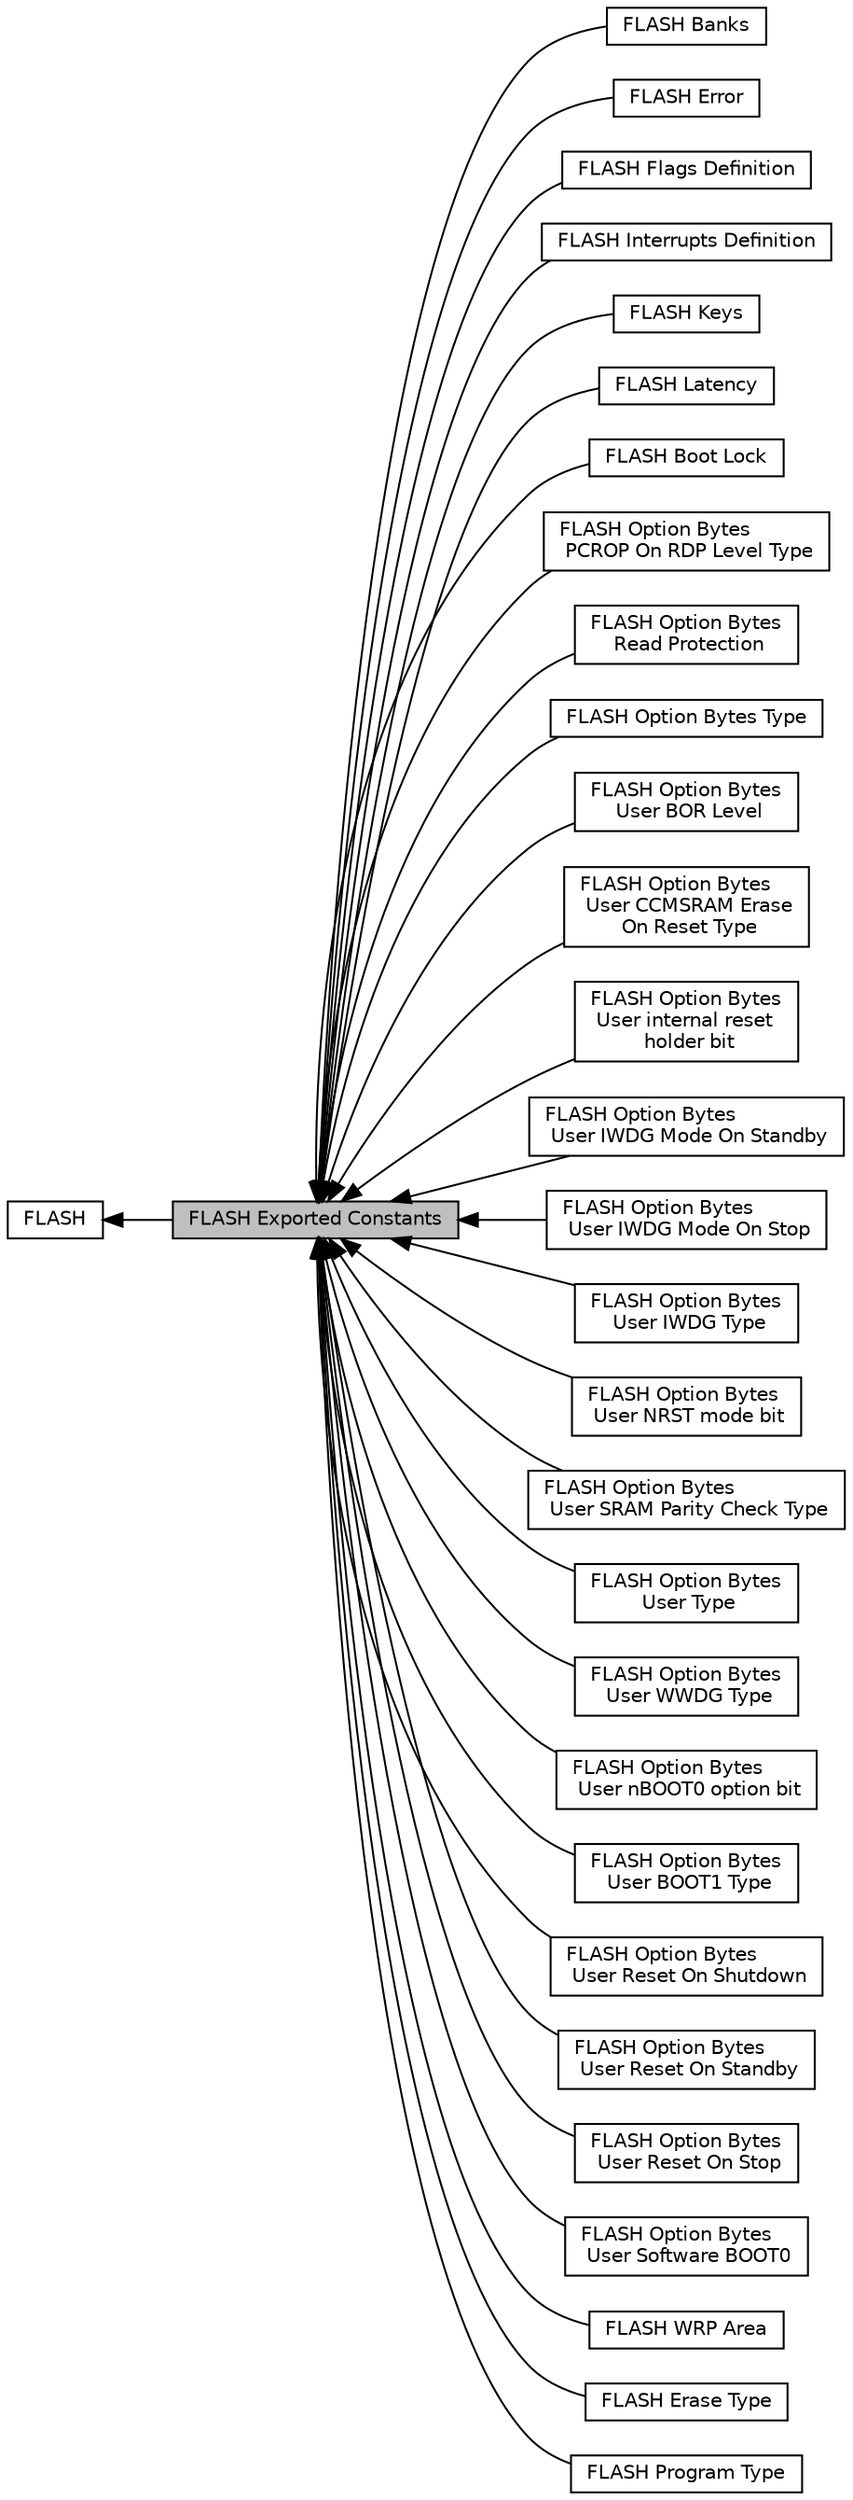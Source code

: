 digraph "FLASH Exported Constants"
{
  edge [fontname="Helvetica",fontsize="10",labelfontname="Helvetica",labelfontsize="10"];
  node [fontname="Helvetica",fontsize="10",shape=box];
  rankdir=LR;
  Node2 [label="FLASH",height=0.2,width=0.4,color="black", fillcolor="white", style="filled",URL="$group__FLASH.html",tooltip="FLASH HAL module driver."];
  Node5 [label="FLASH Banks",height=0.2,width=0.4,color="black", fillcolor="white", style="filled",URL="$group__FLASH__Banks.html",tooltip=" "];
  Node3 [label="FLASH Error",height=0.2,width=0.4,color="black", fillcolor="white", style="filled",URL="$group__FLASH__Error.html",tooltip=" "];
  Node1 [label="FLASH Exported Constants",height=0.2,width=0.4,color="black", fillcolor="grey75", style="filled", fontcolor="black",tooltip=" "];
  Node30 [label="FLASH Flags Definition",height=0.2,width=0.4,color="black", fillcolor="white", style="filled",URL="$group__FLASH__Flags.html",tooltip=" "];
  Node31 [label="FLASH Interrupts Definition",height=0.2,width=0.4,color="black", fillcolor="white", style="filled",URL="$group__FLASH__Interrupt__definition.html",tooltip="FLASH Interrupt definition."];
  Node29 [label="FLASH Keys",height=0.2,width=0.4,color="black", fillcolor="white", style="filled",URL="$group__FLASH__Keys.html",tooltip=" "];
  Node28 [label="FLASH Latency",height=0.2,width=0.4,color="black", fillcolor="white", style="filled",URL="$group__FLASH__Latency.html",tooltip=" "];
  Node9 [label="FLASH Boot Lock",height=0.2,width=0.4,color="black", fillcolor="white", style="filled",URL="$group__FLASH__OB__Boot__Lock.html",tooltip=" "];
  Node27 [label="FLASH Option Bytes\l PCROP On RDP Level Type",height=0.2,width=0.4,color="black", fillcolor="white", style="filled",URL="$group__FLASH__OB__PCROP__RDP.html",tooltip=" "];
  Node10 [label="FLASH Option Bytes\l Read Protection",height=0.2,width=0.4,color="black", fillcolor="white", style="filled",URL="$group__FLASH__OB__Read__Protection.html",tooltip=" "];
  Node7 [label="FLASH Option Bytes Type",height=0.2,width=0.4,color="black", fillcolor="white", style="filled",URL="$group__FLASH__OB__Type.html",tooltip=" "];
  Node12 [label="FLASH Option Bytes\l User BOR Level",height=0.2,width=0.4,color="black", fillcolor="white", style="filled",URL="$group__FLASH__OB__USER__BOR__LEVEL.html",tooltip=" "];
  Node22 [label="FLASH Option Bytes\l User CCMSRAM Erase\l On Reset Type",height=0.2,width=0.4,color="black", fillcolor="white", style="filled",URL="$group__FLASH__OB__USER__CCMSRAM__RST.html",tooltip=" "];
  Node26 [label="FLASH Option Bytes\l User internal reset\l holder bit",height=0.2,width=0.4,color="black", fillcolor="white", style="filled",URL="$group__FLASH__OB__USER__INTERNAL__RESET__HOLDER.html",tooltip=" "];
  Node18 [label="FLASH Option Bytes\l User IWDG Mode On Standby",height=0.2,width=0.4,color="black", fillcolor="white", style="filled",URL="$group__FLASH__OB__USER__IWDG__STANDBY.html",tooltip=" "];
  Node17 [label="FLASH Option Bytes\l User IWDG Mode On Stop",height=0.2,width=0.4,color="black", fillcolor="white", style="filled",URL="$group__FLASH__OB__USER__IWDG__STOP.html",tooltip=" "];
  Node16 [label="FLASH Option Bytes\l User IWDG Type",height=0.2,width=0.4,color="black", fillcolor="white", style="filled",URL="$group__FLASH__OB__USER__IWDG__SW.html",tooltip=" "];
  Node25 [label="FLASH Option Bytes\l User NRST mode bit",height=0.2,width=0.4,color="black", fillcolor="white", style="filled",URL="$group__FLASH__OB__USER__NRST__MODE.html",tooltip=" "];
  Node21 [label="FLASH Option Bytes\l User SRAM Parity Check Type",height=0.2,width=0.4,color="black", fillcolor="white", style="filled",URL="$group__FLASH__OB__USER__SRAM__PE.html",tooltip=" "];
  Node11 [label="FLASH Option Bytes\l User Type",height=0.2,width=0.4,color="black", fillcolor="white", style="filled",URL="$group__FLASH__OB__USER__Type.html",tooltip=" "];
  Node19 [label="FLASH Option Bytes\l User WWDG Type",height=0.2,width=0.4,color="black", fillcolor="white", style="filled",URL="$group__FLASH__OB__USER__WWDG__SW.html",tooltip=" "];
  Node24 [label="FLASH Option Bytes\l User nBOOT0 option bit",height=0.2,width=0.4,color="black", fillcolor="white", style="filled",URL="$group__FLASH__OB__USER__nBOOT0.html",tooltip=" "];
  Node20 [label="FLASH Option Bytes\l User BOOT1 Type",height=0.2,width=0.4,color="black", fillcolor="white", style="filled",URL="$group__FLASH__OB__USER__nBOOT1.html",tooltip=" "];
  Node15 [label="FLASH Option Bytes\l User Reset On Shutdown",height=0.2,width=0.4,color="black", fillcolor="white", style="filled",URL="$group__FLASH__OB__USER__nRST__SHUTDOWN.html",tooltip=" "];
  Node14 [label="FLASH Option Bytes\l User Reset On Standby",height=0.2,width=0.4,color="black", fillcolor="white", style="filled",URL="$group__FLASH__OB__USER__nRST__STANDBY.html",tooltip=" "];
  Node13 [label="FLASH Option Bytes\l User Reset On Stop",height=0.2,width=0.4,color="black", fillcolor="white", style="filled",URL="$group__FLASH__OB__USER__nRST__STOP.html",tooltip=" "];
  Node23 [label="FLASH Option Bytes\l User Software BOOT0",height=0.2,width=0.4,color="black", fillcolor="white", style="filled",URL="$group__FLASH__OB__USER__nSWBOOT0.html",tooltip=" "];
  Node8 [label="FLASH WRP Area",height=0.2,width=0.4,color="black", fillcolor="white", style="filled",URL="$group__FLASH__OB__WRP__Area.html",tooltip=" "];
  Node4 [label="FLASH Erase Type",height=0.2,width=0.4,color="black", fillcolor="white", style="filled",URL="$group__FLASH__Type__Erase.html",tooltip=" "];
  Node6 [label="FLASH Program Type",height=0.2,width=0.4,color="black", fillcolor="white", style="filled",URL="$group__FLASH__Type__Program.html",tooltip=" "];
  Node2->Node1 [shape=plaintext, dir="back", style="solid"];
  Node1->Node3 [shape=plaintext, dir="back", style="solid"];
  Node1->Node4 [shape=plaintext, dir="back", style="solid"];
  Node1->Node5 [shape=plaintext, dir="back", style="solid"];
  Node1->Node6 [shape=plaintext, dir="back", style="solid"];
  Node1->Node7 [shape=plaintext, dir="back", style="solid"];
  Node1->Node8 [shape=plaintext, dir="back", style="solid"];
  Node1->Node9 [shape=plaintext, dir="back", style="solid"];
  Node1->Node10 [shape=plaintext, dir="back", style="solid"];
  Node1->Node11 [shape=plaintext, dir="back", style="solid"];
  Node1->Node12 [shape=plaintext, dir="back", style="solid"];
  Node1->Node13 [shape=plaintext, dir="back", style="solid"];
  Node1->Node14 [shape=plaintext, dir="back", style="solid"];
  Node1->Node15 [shape=plaintext, dir="back", style="solid"];
  Node1->Node16 [shape=plaintext, dir="back", style="solid"];
  Node1->Node17 [shape=plaintext, dir="back", style="solid"];
  Node1->Node18 [shape=plaintext, dir="back", style="solid"];
  Node1->Node19 [shape=plaintext, dir="back", style="solid"];
  Node1->Node20 [shape=plaintext, dir="back", style="solid"];
  Node1->Node21 [shape=plaintext, dir="back", style="solid"];
  Node1->Node22 [shape=plaintext, dir="back", style="solid"];
  Node1->Node23 [shape=plaintext, dir="back", style="solid"];
  Node1->Node24 [shape=plaintext, dir="back", style="solid"];
  Node1->Node25 [shape=plaintext, dir="back", style="solid"];
  Node1->Node26 [shape=plaintext, dir="back", style="solid"];
  Node1->Node27 [shape=plaintext, dir="back", style="solid"];
  Node1->Node28 [shape=plaintext, dir="back", style="solid"];
  Node1->Node29 [shape=plaintext, dir="back", style="solid"];
  Node1->Node30 [shape=plaintext, dir="back", style="solid"];
  Node1->Node31 [shape=plaintext, dir="back", style="solid"];
}
